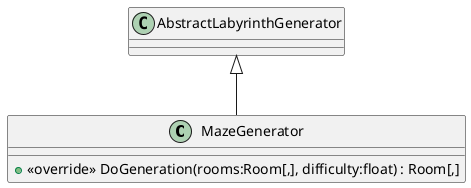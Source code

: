 @startuml
class MazeGenerator {
    + <<override>> DoGeneration(rooms:Room[,], difficulty:float) : Room[,]
}
AbstractLabyrinthGenerator <|-- MazeGenerator
@enduml
